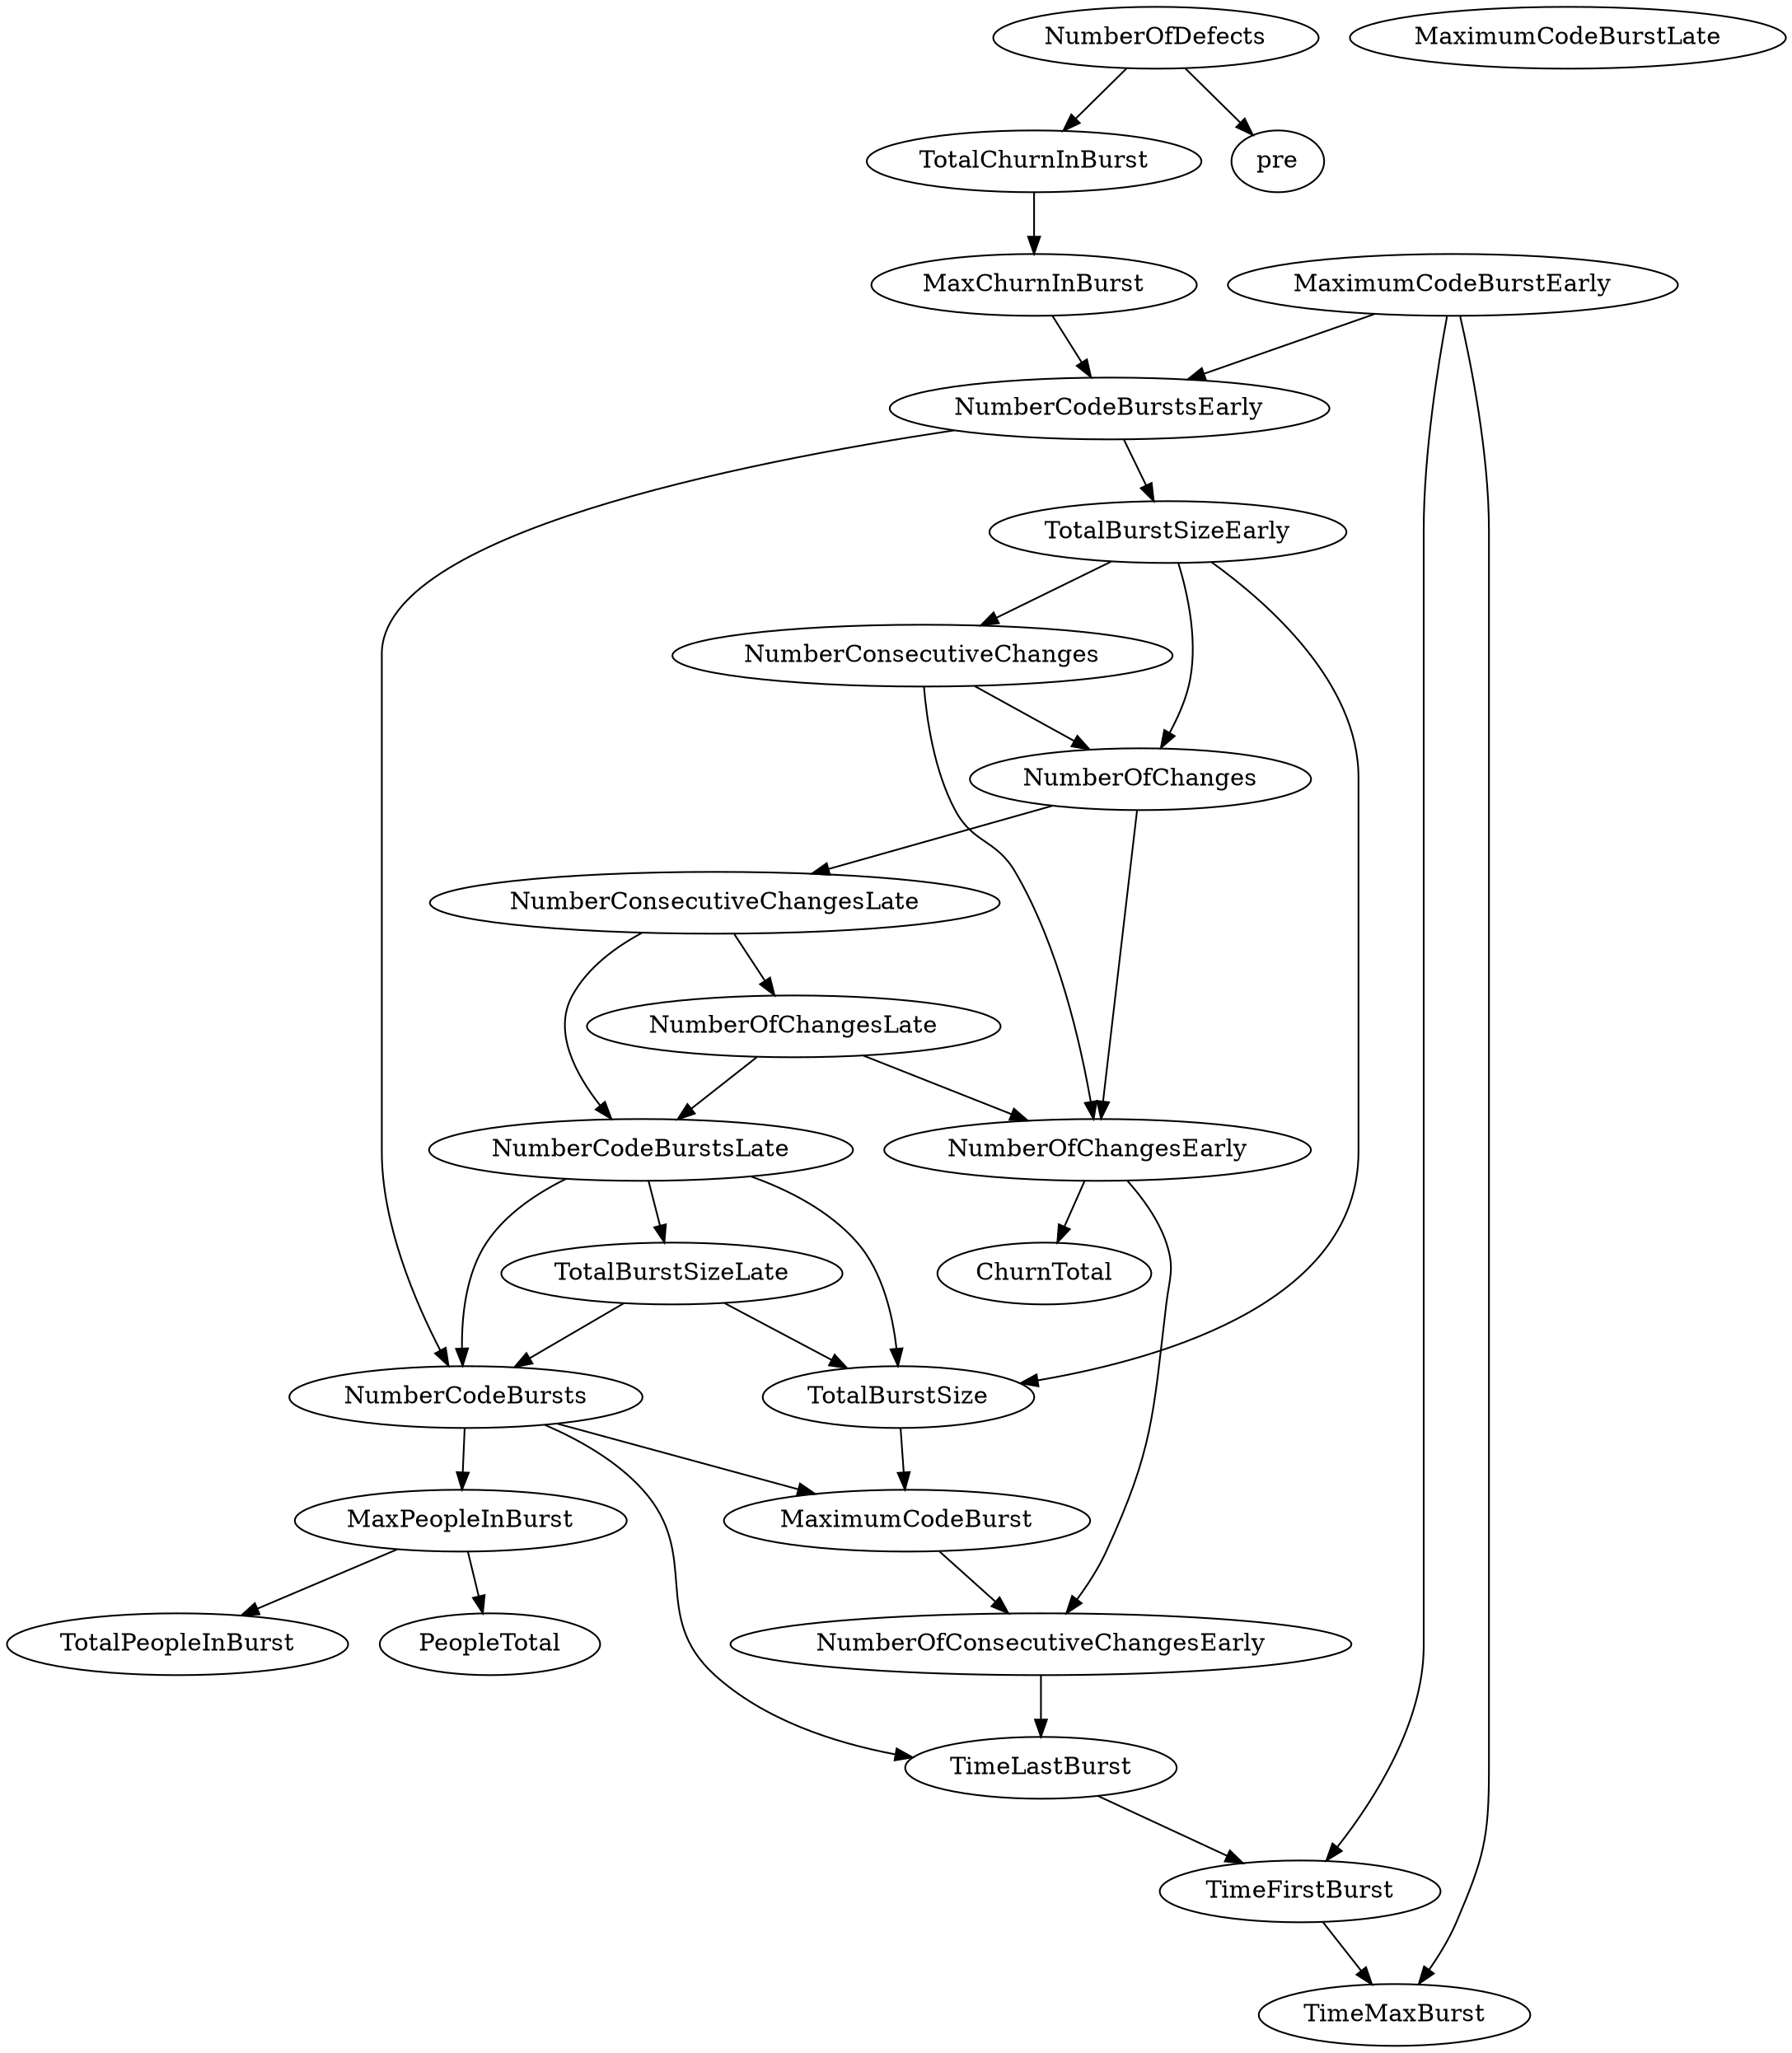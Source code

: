 digraph {
   TotalPeopleInBurst;
   MaximumCodeBurstLate;
   NumberOfChanges;
   MaxPeopleInBurst;
   TotalBurstSizeLate;
   NumberCodeBurstsLate;
   NumberOfChangesLate;
   NumberOfChangesEarly;
   MaxChurnInBurst;
   MaximumCodeBurstEarly;
   NumberCodeBurstsEarly;
   TimeFirstBurst;
   TotalChurnInBurst;
   ChurnTotal;
   MaximumCodeBurst;
   NumberOfConsecutiveChangesEarly;
   NumberConsecutiveChangesLate;
   TotalBurstSizeEarly;
   TotalBurstSize;
   TimeMaxBurst;
   NumberConsecutiveChanges;
   TimeLastBurst;
   NumberCodeBursts;
   PeopleTotal;
   pre;
   NumberOfDefects;
   NumberOfChanges -> NumberOfChangesEarly;
   NumberOfChanges -> NumberConsecutiveChangesLate;
   MaxPeopleInBurst -> TotalPeopleInBurst;
   MaxPeopleInBurst -> PeopleTotal;
   TotalBurstSizeLate -> TotalBurstSize;
   TotalBurstSizeLate -> NumberCodeBursts;
   NumberCodeBurstsLate -> TotalBurstSizeLate;
   NumberCodeBurstsLate -> TotalBurstSize;
   NumberCodeBurstsLate -> NumberCodeBursts;
   NumberOfChangesLate -> NumberCodeBurstsLate;
   NumberOfChangesLate -> NumberOfChangesEarly;
   NumberOfChangesEarly -> ChurnTotal;
   NumberOfChangesEarly -> NumberOfConsecutiveChangesEarly;
   MaxChurnInBurst -> NumberCodeBurstsEarly;
   MaximumCodeBurstEarly -> NumberCodeBurstsEarly;
   MaximumCodeBurstEarly -> TimeFirstBurst;
   MaximumCodeBurstEarly -> TimeMaxBurst;
   NumberCodeBurstsEarly -> TotalBurstSizeEarly;
   NumberCodeBurstsEarly -> NumberCodeBursts;
   TimeFirstBurst -> TimeMaxBurst;
   TotalChurnInBurst -> MaxChurnInBurst;
   MaximumCodeBurst -> NumberOfConsecutiveChangesEarly;
   NumberOfConsecutiveChangesEarly -> TimeLastBurst;
   NumberConsecutiveChangesLate -> NumberCodeBurstsLate;
   NumberConsecutiveChangesLate -> NumberOfChangesLate;
   TotalBurstSizeEarly -> NumberOfChanges;
   TotalBurstSizeEarly -> TotalBurstSize;
   TotalBurstSizeEarly -> NumberConsecutiveChanges;
   TotalBurstSize -> MaximumCodeBurst;
   NumberConsecutiveChanges -> NumberOfChanges;
   NumberConsecutiveChanges -> NumberOfChangesEarly;
   TimeLastBurst -> TimeFirstBurst;
   NumberCodeBursts -> MaxPeopleInBurst;
   NumberCodeBursts -> MaximumCodeBurst;
   NumberCodeBursts -> TimeLastBurst;
   NumberOfDefects -> TotalChurnInBurst;
   NumberOfDefects -> pre;
}
